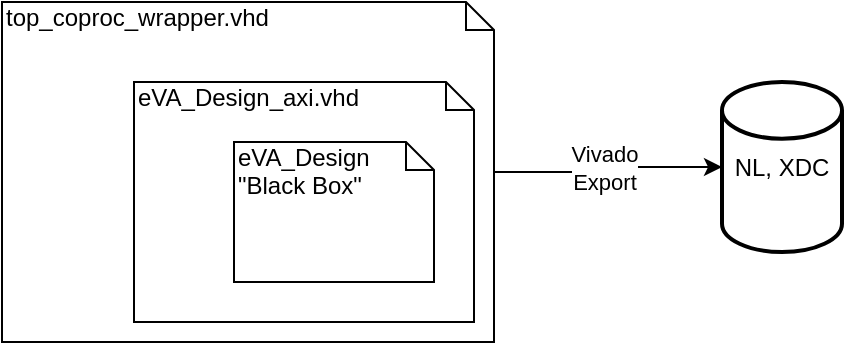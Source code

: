 <mxfile version="13.6.10" type="github">
  <diagram id="tBgDu7WdME7TgK5sExfz" name="Page-1">
    <mxGraphModel dx="1422" dy="794" grid="1" gridSize="10" guides="1" tooltips="1" connect="1" arrows="1" fold="1" page="1" pageScale="1" pageWidth="827" pageHeight="1169" math="0" shadow="0">
      <root>
        <mxCell id="0" />
        <mxCell id="1" parent="0" />
        <mxCell id="G5xYul24Uts6ShcJ698n-1" style="edgeStyle=orthogonalEdgeStyle;rounded=0;orthogonalLoop=1;jettySize=auto;html=1;entryX=0;entryY=0.5;entryDx=0;entryDy=0;entryPerimeter=0;" edge="1" parent="1" source="G5xYul24Uts6ShcJ698n-3" target="G5xYul24Uts6ShcJ698n-6">
          <mxGeometry relative="1" as="geometry" />
        </mxCell>
        <mxCell id="G5xYul24Uts6ShcJ698n-2" value="Vivado&lt;br&gt;Export" style="edgeLabel;html=1;align=center;verticalAlign=middle;resizable=0;points=[];" vertex="1" connectable="0" parent="G5xYul24Uts6ShcJ698n-1">
          <mxGeometry x="0.242" y="3" relative="1" as="geometry">
            <mxPoint x="-15.5" y="3" as="offset" />
          </mxGeometry>
        </mxCell>
        <mxCell id="G5xYul24Uts6ShcJ698n-3" value="top_coproc_wrapper.vhd" style="shape=note;whiteSpace=wrap;html=1;size=14;verticalAlign=top;align=left;spacingTop=-6;shadow=0;glass=0;" vertex="1" parent="1">
          <mxGeometry x="270" y="140" width="246" height="170" as="geometry" />
        </mxCell>
        <mxCell id="G5xYul24Uts6ShcJ698n-4" value="eVA_Design_axi.vhd" style="shape=note;whiteSpace=wrap;html=1;size=14;verticalAlign=top;align=left;spacingTop=-6;shadow=0;glass=0;" vertex="1" parent="1">
          <mxGeometry x="336" y="180" width="170" height="120" as="geometry" />
        </mxCell>
        <mxCell id="G5xYul24Uts6ShcJ698n-5" value="eVA_Design&lt;br&gt;&quot;Black Box&quot;" style="shape=note;whiteSpace=wrap;html=1;size=14;verticalAlign=top;align=left;spacingTop=-6;shadow=0;glass=0;" vertex="1" parent="1">
          <mxGeometry x="386" y="210" width="100" height="70" as="geometry" />
        </mxCell>
        <mxCell id="G5xYul24Uts6ShcJ698n-6" value="NL, XDC" style="strokeWidth=2;html=1;shape=mxgraph.flowchart.database;whiteSpace=wrap;shadow=0;glass=0;" vertex="1" parent="1">
          <mxGeometry x="630" y="180" width="60" height="85" as="geometry" />
        </mxCell>
      </root>
    </mxGraphModel>
  </diagram>
</mxfile>
